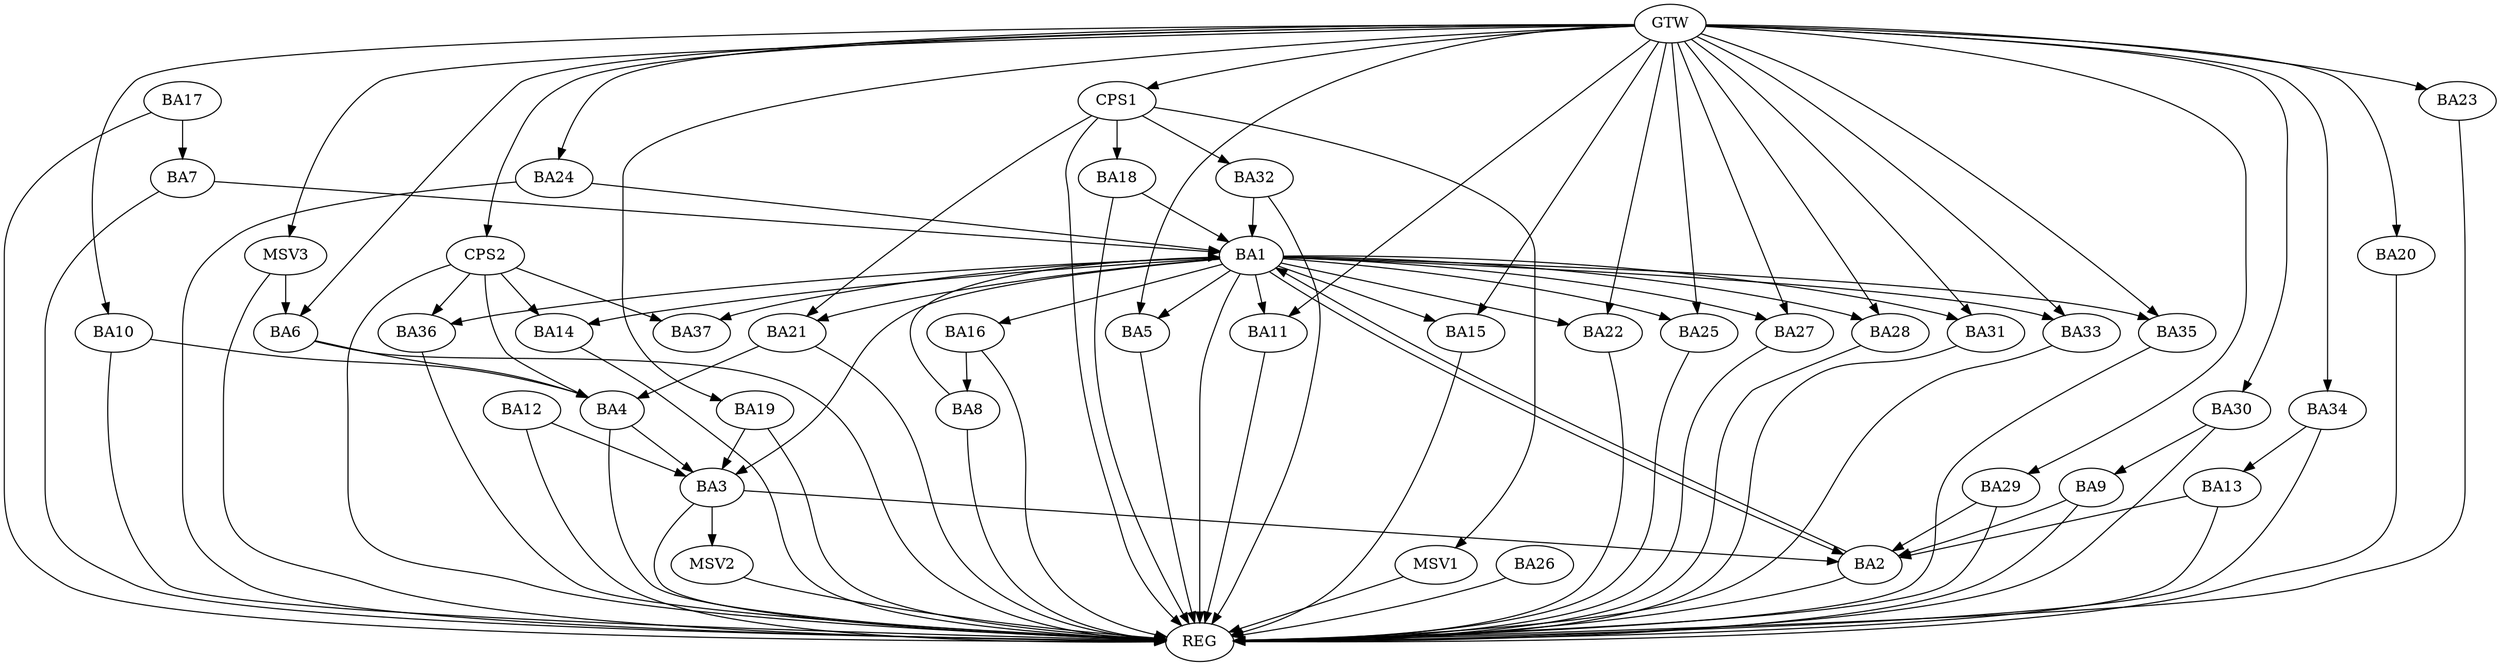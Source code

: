 strict digraph G {
  BA1 [ label="BA1" ];
  BA2 [ label="BA2" ];
  BA3 [ label="BA3" ];
  BA4 [ label="BA4" ];
  BA5 [ label="BA5" ];
  BA6 [ label="BA6" ];
  BA7 [ label="BA7" ];
  BA8 [ label="BA8" ];
  BA9 [ label="BA9" ];
  BA10 [ label="BA10" ];
  BA11 [ label="BA11" ];
  BA12 [ label="BA12" ];
  BA13 [ label="BA13" ];
  BA14 [ label="BA14" ];
  BA15 [ label="BA15" ];
  BA16 [ label="BA16" ];
  BA17 [ label="BA17" ];
  BA18 [ label="BA18" ];
  BA19 [ label="BA19" ];
  BA20 [ label="BA20" ];
  BA21 [ label="BA21" ];
  BA22 [ label="BA22" ];
  BA23 [ label="BA23" ];
  BA24 [ label="BA24" ];
  BA25 [ label="BA25" ];
  BA26 [ label="BA26" ];
  BA27 [ label="BA27" ];
  BA28 [ label="BA28" ];
  BA29 [ label="BA29" ];
  BA30 [ label="BA30" ];
  BA31 [ label="BA31" ];
  BA32 [ label="BA32" ];
  BA33 [ label="BA33" ];
  BA34 [ label="BA34" ];
  BA35 [ label="BA35" ];
  BA36 [ label="BA36" ];
  BA37 [ label="BA37" ];
  CPS1 [ label="CPS1" ];
  CPS2 [ label="CPS2" ];
  GTW [ label="GTW" ];
  REG [ label="REG" ];
  MSV1 [ label="MSV1" ];
  MSV2 [ label="MSV2" ];
  MSV3 [ label="MSV3" ];
  BA1 -> BA2;
  BA2 -> BA1;
  BA3 -> BA2;
  BA4 -> BA3;
  BA6 -> BA4;
  BA7 -> BA1;
  BA8 -> BA1;
  BA9 -> BA2;
  BA10 -> BA4;
  BA12 -> BA3;
  BA13 -> BA2;
  BA16 -> BA8;
  BA17 -> BA7;
  BA18 -> BA1;
  BA19 -> BA3;
  BA21 -> BA4;
  BA24 -> BA1;
  BA29 -> BA2;
  BA30 -> BA9;
  BA32 -> BA1;
  BA34 -> BA13;
  CPS1 -> BA32;
  CPS1 -> BA21;
  CPS1 -> BA18;
  CPS2 -> BA36;
  CPS2 -> BA14;
  CPS2 -> BA37;
  CPS2 -> BA4;
  GTW -> BA5;
  GTW -> BA6;
  GTW -> BA10;
  GTW -> BA11;
  GTW -> BA15;
  GTW -> BA19;
  GTW -> BA20;
  GTW -> BA22;
  GTW -> BA23;
  GTW -> BA24;
  GTW -> BA25;
  GTW -> BA27;
  GTW -> BA28;
  GTW -> BA29;
  GTW -> BA30;
  GTW -> BA31;
  GTW -> BA33;
  GTW -> BA34;
  GTW -> BA35;
  GTW -> CPS1;
  GTW -> CPS2;
  BA1 -> REG;
  BA2 -> REG;
  BA3 -> REG;
  BA4 -> REG;
  BA5 -> REG;
  BA6 -> REG;
  BA7 -> REG;
  BA8 -> REG;
  BA9 -> REG;
  BA10 -> REG;
  BA11 -> REG;
  BA12 -> REG;
  BA13 -> REG;
  BA14 -> REG;
  BA15 -> REG;
  BA16 -> REG;
  BA17 -> REG;
  BA18 -> REG;
  BA19 -> REG;
  BA20 -> REG;
  BA21 -> REG;
  BA22 -> REG;
  BA23 -> REG;
  BA24 -> REG;
  BA25 -> REG;
  BA26 -> REG;
  BA27 -> REG;
  BA28 -> REG;
  BA29 -> REG;
  BA30 -> REG;
  BA31 -> REG;
  BA32 -> REG;
  BA33 -> REG;
  BA34 -> REG;
  BA35 -> REG;
  BA36 -> REG;
  CPS1 -> REG;
  CPS2 -> REG;
  BA1 -> BA21;
  BA1 -> BA28;
  BA1 -> BA3;
  BA1 -> BA36;
  BA1 -> BA5;
  BA1 -> BA15;
  BA1 -> BA37;
  BA1 -> BA27;
  BA1 -> BA22;
  BA1 -> BA35;
  BA1 -> BA25;
  BA1 -> BA14;
  BA1 -> BA11;
  BA1 -> BA16;
  BA1 -> BA31;
  BA1 -> BA33;
  CPS1 -> MSV1;
  MSV1 -> REG;
  BA3 -> MSV2;
  MSV2 -> REG;
  MSV3 -> BA6;
  GTW -> MSV3;
  MSV3 -> REG;
}
